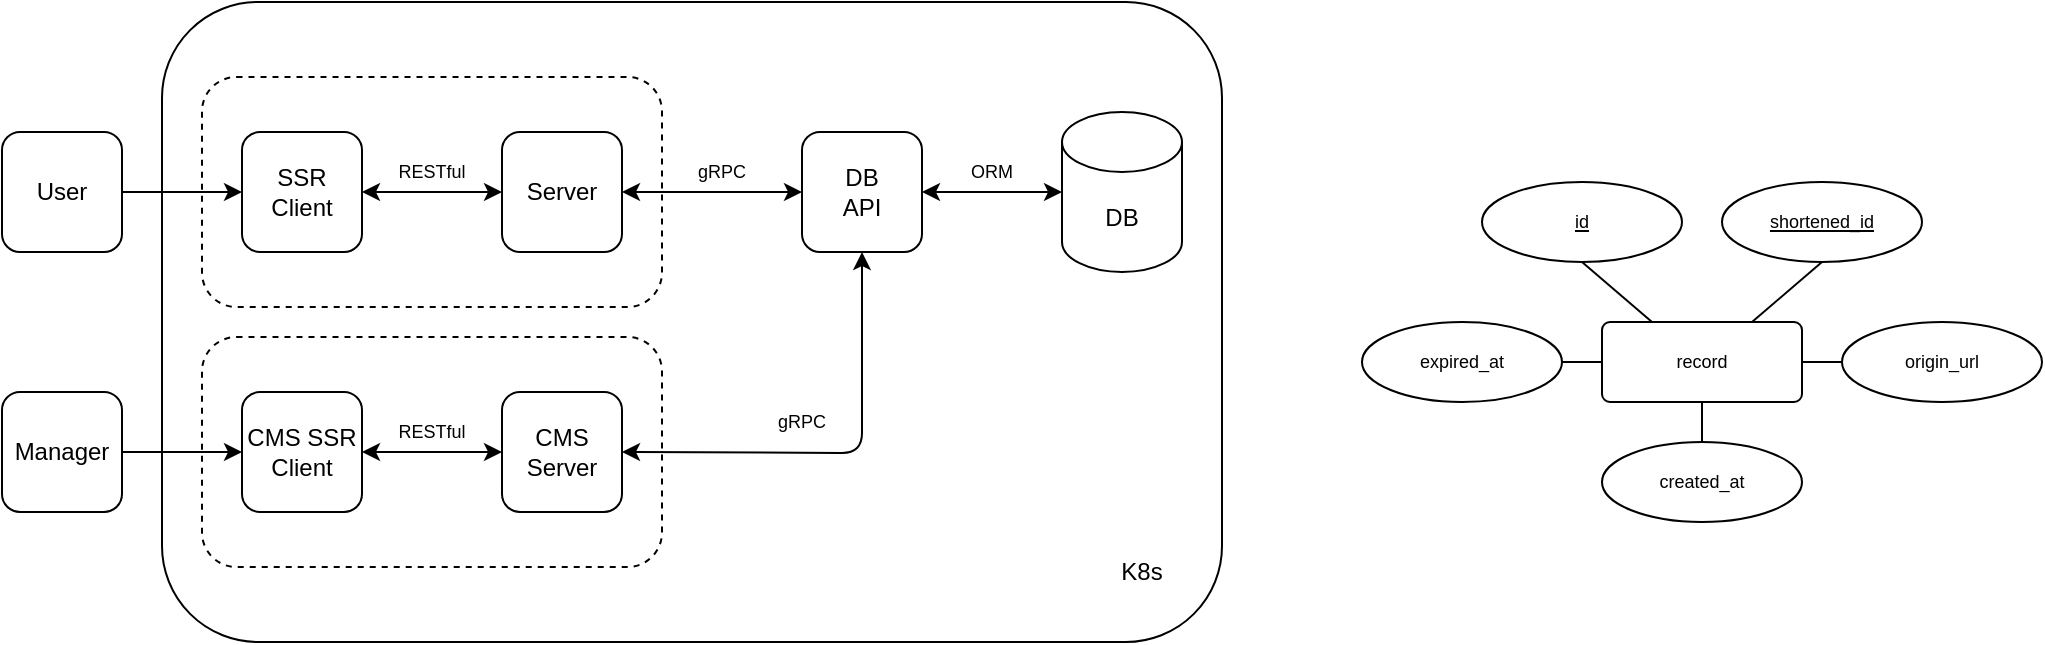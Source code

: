 <mxfile>
    <diagram id="uq-mRwix4DRJJddu4mbh" name="第1頁">
        <mxGraphModel dx="488" dy="310" grid="1" gridSize="10" guides="1" tooltips="1" connect="1" arrows="0" fold="1" page="1" pageScale="1" pageWidth="1920" pageHeight="1200" math="0" shadow="0">
            <root>
                <mxCell id="0"/>
                <mxCell id="1" parent="0"/>
                <mxCell id="40" value="record" style="rounded=1;arcSize=10;whiteSpace=wrap;html=1;align=center;fontSize=9;" vertex="1" parent="1">
                    <mxGeometry x="840" y="200" width="100" height="40" as="geometry"/>
                </mxCell>
                <mxCell id="41" value="" style="group" vertex="1" connectable="0" parent="1">
                    <mxGeometry x="40" y="40" width="610" height="320" as="geometry"/>
                </mxCell>
                <mxCell id="2" value="" style="rounded=1;whiteSpace=wrap;html=1;" vertex="1" parent="41">
                    <mxGeometry x="80" width="530" height="320" as="geometry"/>
                </mxCell>
                <mxCell id="3" value="K8s" style="text;html=1;strokeColor=none;fillColor=none;align=center;verticalAlign=middle;whiteSpace=wrap;rounded=0;" vertex="1" parent="41">
                    <mxGeometry x="540" y="270" width="60" height="30" as="geometry"/>
                </mxCell>
                <mxCell id="6" value="DB" style="shape=cylinder3;whiteSpace=wrap;html=1;boundedLbl=1;backgroundOutline=1;size=15;" vertex="1" parent="41">
                    <mxGeometry x="530" y="55" width="60" height="80" as="geometry"/>
                </mxCell>
                <mxCell id="8" value="" style="edgeStyle=none;html=1;startArrow=classic;startFill=1;" edge="1" parent="41" source="7" target="6">
                    <mxGeometry relative="1" as="geometry"/>
                </mxCell>
                <mxCell id="7" value="DB&lt;br&gt;API" style="rounded=1;whiteSpace=wrap;html=1;" vertex="1" parent="41">
                    <mxGeometry x="400" y="65" width="60" height="60" as="geometry"/>
                </mxCell>
                <mxCell id="9" value="" style="rounded=1;whiteSpace=wrap;html=1;dashed=1;" vertex="1" parent="41">
                    <mxGeometry x="100" y="37.5" width="230" height="115" as="geometry"/>
                </mxCell>
                <mxCell id="15" style="edgeStyle=none;html=1;fontSize=9;startArrow=classic;startFill=1;entryX=0;entryY=0.5;entryDx=0;entryDy=0;" edge="1" parent="41" source="10" target="7">
                    <mxGeometry relative="1" as="geometry"/>
                </mxCell>
                <mxCell id="10" value="Server" style="rounded=1;whiteSpace=wrap;html=1;" vertex="1" parent="41">
                    <mxGeometry x="250" y="65" width="60" height="60" as="geometry"/>
                </mxCell>
                <mxCell id="16" value="gRPC" style="text;html=1;strokeColor=none;fillColor=none;align=center;verticalAlign=middle;whiteSpace=wrap;rounded=0;fontSize=9;" vertex="1" parent="41">
                    <mxGeometry x="330" y="70" width="60" height="30" as="geometry"/>
                </mxCell>
                <mxCell id="17" value="SSR&lt;br&gt;Client" style="rounded=1;whiteSpace=wrap;html=1;" vertex="1" parent="41">
                    <mxGeometry x="120" y="65" width="60" height="60" as="geometry"/>
                </mxCell>
                <mxCell id="18" value="" style="edgeStyle=none;html=1;fontSize=9;startArrow=classic;startFill=1;" edge="1" parent="41" source="10" target="17">
                    <mxGeometry relative="1" as="geometry"/>
                </mxCell>
                <mxCell id="19" value="" style="rounded=1;whiteSpace=wrap;html=1;dashed=1;" vertex="1" parent="41">
                    <mxGeometry x="100" y="167.5" width="230" height="115" as="geometry"/>
                </mxCell>
                <mxCell id="25" style="edgeStyle=none;html=1;entryX=0.5;entryY=1;entryDx=0;entryDy=0;fontSize=9;startArrow=classic;startFill=1;exitX=1;exitY=0.5;exitDx=0;exitDy=0;" edge="1" parent="41" source="20" target="7">
                    <mxGeometry relative="1" as="geometry">
                        <Array as="points">
                            <mxPoint x="430" y="225.5"/>
                        </Array>
                    </mxGeometry>
                </mxCell>
                <mxCell id="20" value="CMS&lt;br&gt;Server" style="rounded=1;whiteSpace=wrap;html=1;" vertex="1" parent="41">
                    <mxGeometry x="250" y="195" width="60" height="60" as="geometry"/>
                </mxCell>
                <mxCell id="21" value="CMS SSR&lt;br&gt;Client" style="rounded=1;whiteSpace=wrap;html=1;" vertex="1" parent="41">
                    <mxGeometry x="120" y="195" width="60" height="60" as="geometry"/>
                </mxCell>
                <mxCell id="22" value="" style="edgeStyle=none;html=1;fontSize=9;startArrow=classic;startFill=1;" edge="1" parent="41" source="20" target="21">
                    <mxGeometry relative="1" as="geometry"/>
                </mxCell>
                <mxCell id="23" value="RESTful" style="text;html=1;strokeColor=none;fillColor=none;align=center;verticalAlign=middle;whiteSpace=wrap;rounded=0;fontSize=9;" vertex="1" parent="41">
                    <mxGeometry x="185" y="70" width="60" height="30" as="geometry"/>
                </mxCell>
                <mxCell id="24" value="RESTful" style="text;html=1;strokeColor=none;fillColor=none;align=center;verticalAlign=middle;whiteSpace=wrap;rounded=0;fontSize=9;" vertex="1" parent="41">
                    <mxGeometry x="185" y="199.5" width="60" height="30" as="geometry"/>
                </mxCell>
                <mxCell id="26" value="gRPC" style="text;html=1;strokeColor=none;fillColor=none;align=center;verticalAlign=middle;whiteSpace=wrap;rounded=0;fontSize=9;" vertex="1" parent="41">
                    <mxGeometry x="370" y="195" width="60" height="30" as="geometry"/>
                </mxCell>
                <mxCell id="27" value="ORM" style="text;html=1;strokeColor=none;fillColor=none;align=center;verticalAlign=middle;whiteSpace=wrap;rounded=0;fontSize=9;" vertex="1" parent="41">
                    <mxGeometry x="470" y="70" width="50" height="30" as="geometry"/>
                </mxCell>
                <mxCell id="32" value="User" style="rounded=1;whiteSpace=wrap;html=1;" vertex="1" parent="41">
                    <mxGeometry y="65" width="60" height="60" as="geometry"/>
                </mxCell>
                <mxCell id="33" value="" style="edgeStyle=none;html=1;fontSize=9;startArrow=classic;startFill=1;endArrow=none;endFill=0;exitX=0;exitY=0.5;exitDx=0;exitDy=0;" edge="1" parent="41" source="17" target="32">
                    <mxGeometry relative="1" as="geometry">
                        <mxPoint y="95" as="sourcePoint"/>
                    </mxGeometry>
                </mxCell>
                <mxCell id="34" value="Manager" style="rounded=1;whiteSpace=wrap;html=1;" vertex="1" parent="41">
                    <mxGeometry y="195" width="60" height="60" as="geometry"/>
                </mxCell>
                <mxCell id="35" value="" style="edgeStyle=none;html=1;fontSize=9;startArrow=classic;startFill=1;endArrow=none;endFill=0;exitX=0;exitY=0.5;exitDx=0;exitDy=0;" edge="1" parent="41" source="21" target="34">
                    <mxGeometry relative="1" as="geometry">
                        <mxPoint y="225" as="sourcePoint"/>
                    </mxGeometry>
                </mxCell>
                <mxCell id="49" style="edgeStyle=none;html=1;exitX=0.5;exitY=1;exitDx=0;exitDy=0;entryX=0.25;entryY=0;entryDx=0;entryDy=0;fontSize=9;startArrow=none;startFill=0;endArrow=none;endFill=0;" edge="1" parent="1" source="43" target="40">
                    <mxGeometry relative="1" as="geometry"/>
                </mxCell>
                <mxCell id="43" value="id" style="ellipse;whiteSpace=wrap;html=1;align=center;fontStyle=4;fontSize=9;" vertex="1" parent="1">
                    <mxGeometry x="780" y="130" width="100" height="40" as="geometry"/>
                </mxCell>
                <mxCell id="53" style="edgeStyle=none;html=1;exitX=0;exitY=0.5;exitDx=0;exitDy=0;entryX=1;entryY=0.5;entryDx=0;entryDy=0;fontSize=9;startArrow=none;startFill=0;endArrow=none;endFill=0;" edge="1" parent="1" source="45" target="40">
                    <mxGeometry relative="1" as="geometry"/>
                </mxCell>
                <mxCell id="45" value="origin_url" style="ellipse;whiteSpace=wrap;html=1;align=center;fontSize=9;" vertex="1" parent="1">
                    <mxGeometry x="960" y="200" width="100" height="40" as="geometry"/>
                </mxCell>
                <mxCell id="52" style="edgeStyle=none;html=1;exitX=0.5;exitY=0;exitDx=0;exitDy=0;entryX=0.5;entryY=1;entryDx=0;entryDy=0;fontSize=9;startArrow=none;startFill=0;endArrow=none;endFill=0;" edge="1" parent="1" source="46" target="40">
                    <mxGeometry relative="1" as="geometry"/>
                </mxCell>
                <mxCell id="46" value="created_at" style="ellipse;whiteSpace=wrap;html=1;align=center;fontSize=9;" vertex="1" parent="1">
                    <mxGeometry x="840" y="260" width="100" height="40" as="geometry"/>
                </mxCell>
                <mxCell id="51" style="edgeStyle=none;html=1;exitX=1;exitY=0.5;exitDx=0;exitDy=0;entryX=0;entryY=0.5;entryDx=0;entryDy=0;fontSize=9;startArrow=none;startFill=0;endArrow=none;endFill=0;" edge="1" parent="1" source="47" target="40">
                    <mxGeometry relative="1" as="geometry"/>
                </mxCell>
                <mxCell id="47" value="expired_at" style="ellipse;whiteSpace=wrap;html=1;align=center;fontSize=9;" vertex="1" parent="1">
                    <mxGeometry x="720" y="200" width="100" height="40" as="geometry"/>
                </mxCell>
                <mxCell id="50" style="edgeStyle=none;html=1;exitX=0.5;exitY=1;exitDx=0;exitDy=0;entryX=0.75;entryY=0;entryDx=0;entryDy=0;fontSize=9;startArrow=none;startFill=0;endArrow=none;endFill=0;" edge="1" parent="1" source="48" target="40">
                    <mxGeometry relative="1" as="geometry"/>
                </mxCell>
                <mxCell id="48" value="shortened_id" style="ellipse;whiteSpace=wrap;html=1;align=center;fontStyle=4;fontSize=9;" vertex="1" parent="1">
                    <mxGeometry x="900" y="130" width="100" height="40" as="geometry"/>
                </mxCell>
            </root>
        </mxGraphModel>
    </diagram>
</mxfile>